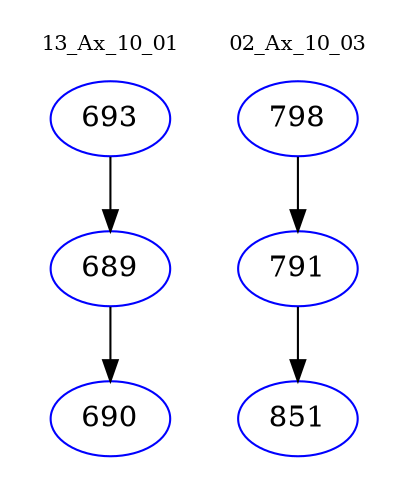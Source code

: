 digraph{
subgraph cluster_0 {
color = white
label = "13_Ax_10_01";
fontsize=10;
T0_693 [label="693", color="blue"]
T0_693 -> T0_689 [color="black"]
T0_689 [label="689", color="blue"]
T0_689 -> T0_690 [color="black"]
T0_690 [label="690", color="blue"]
}
subgraph cluster_1 {
color = white
label = "02_Ax_10_03";
fontsize=10;
T1_798 [label="798", color="blue"]
T1_798 -> T1_791 [color="black"]
T1_791 [label="791", color="blue"]
T1_791 -> T1_851 [color="black"]
T1_851 [label="851", color="blue"]
}
}
